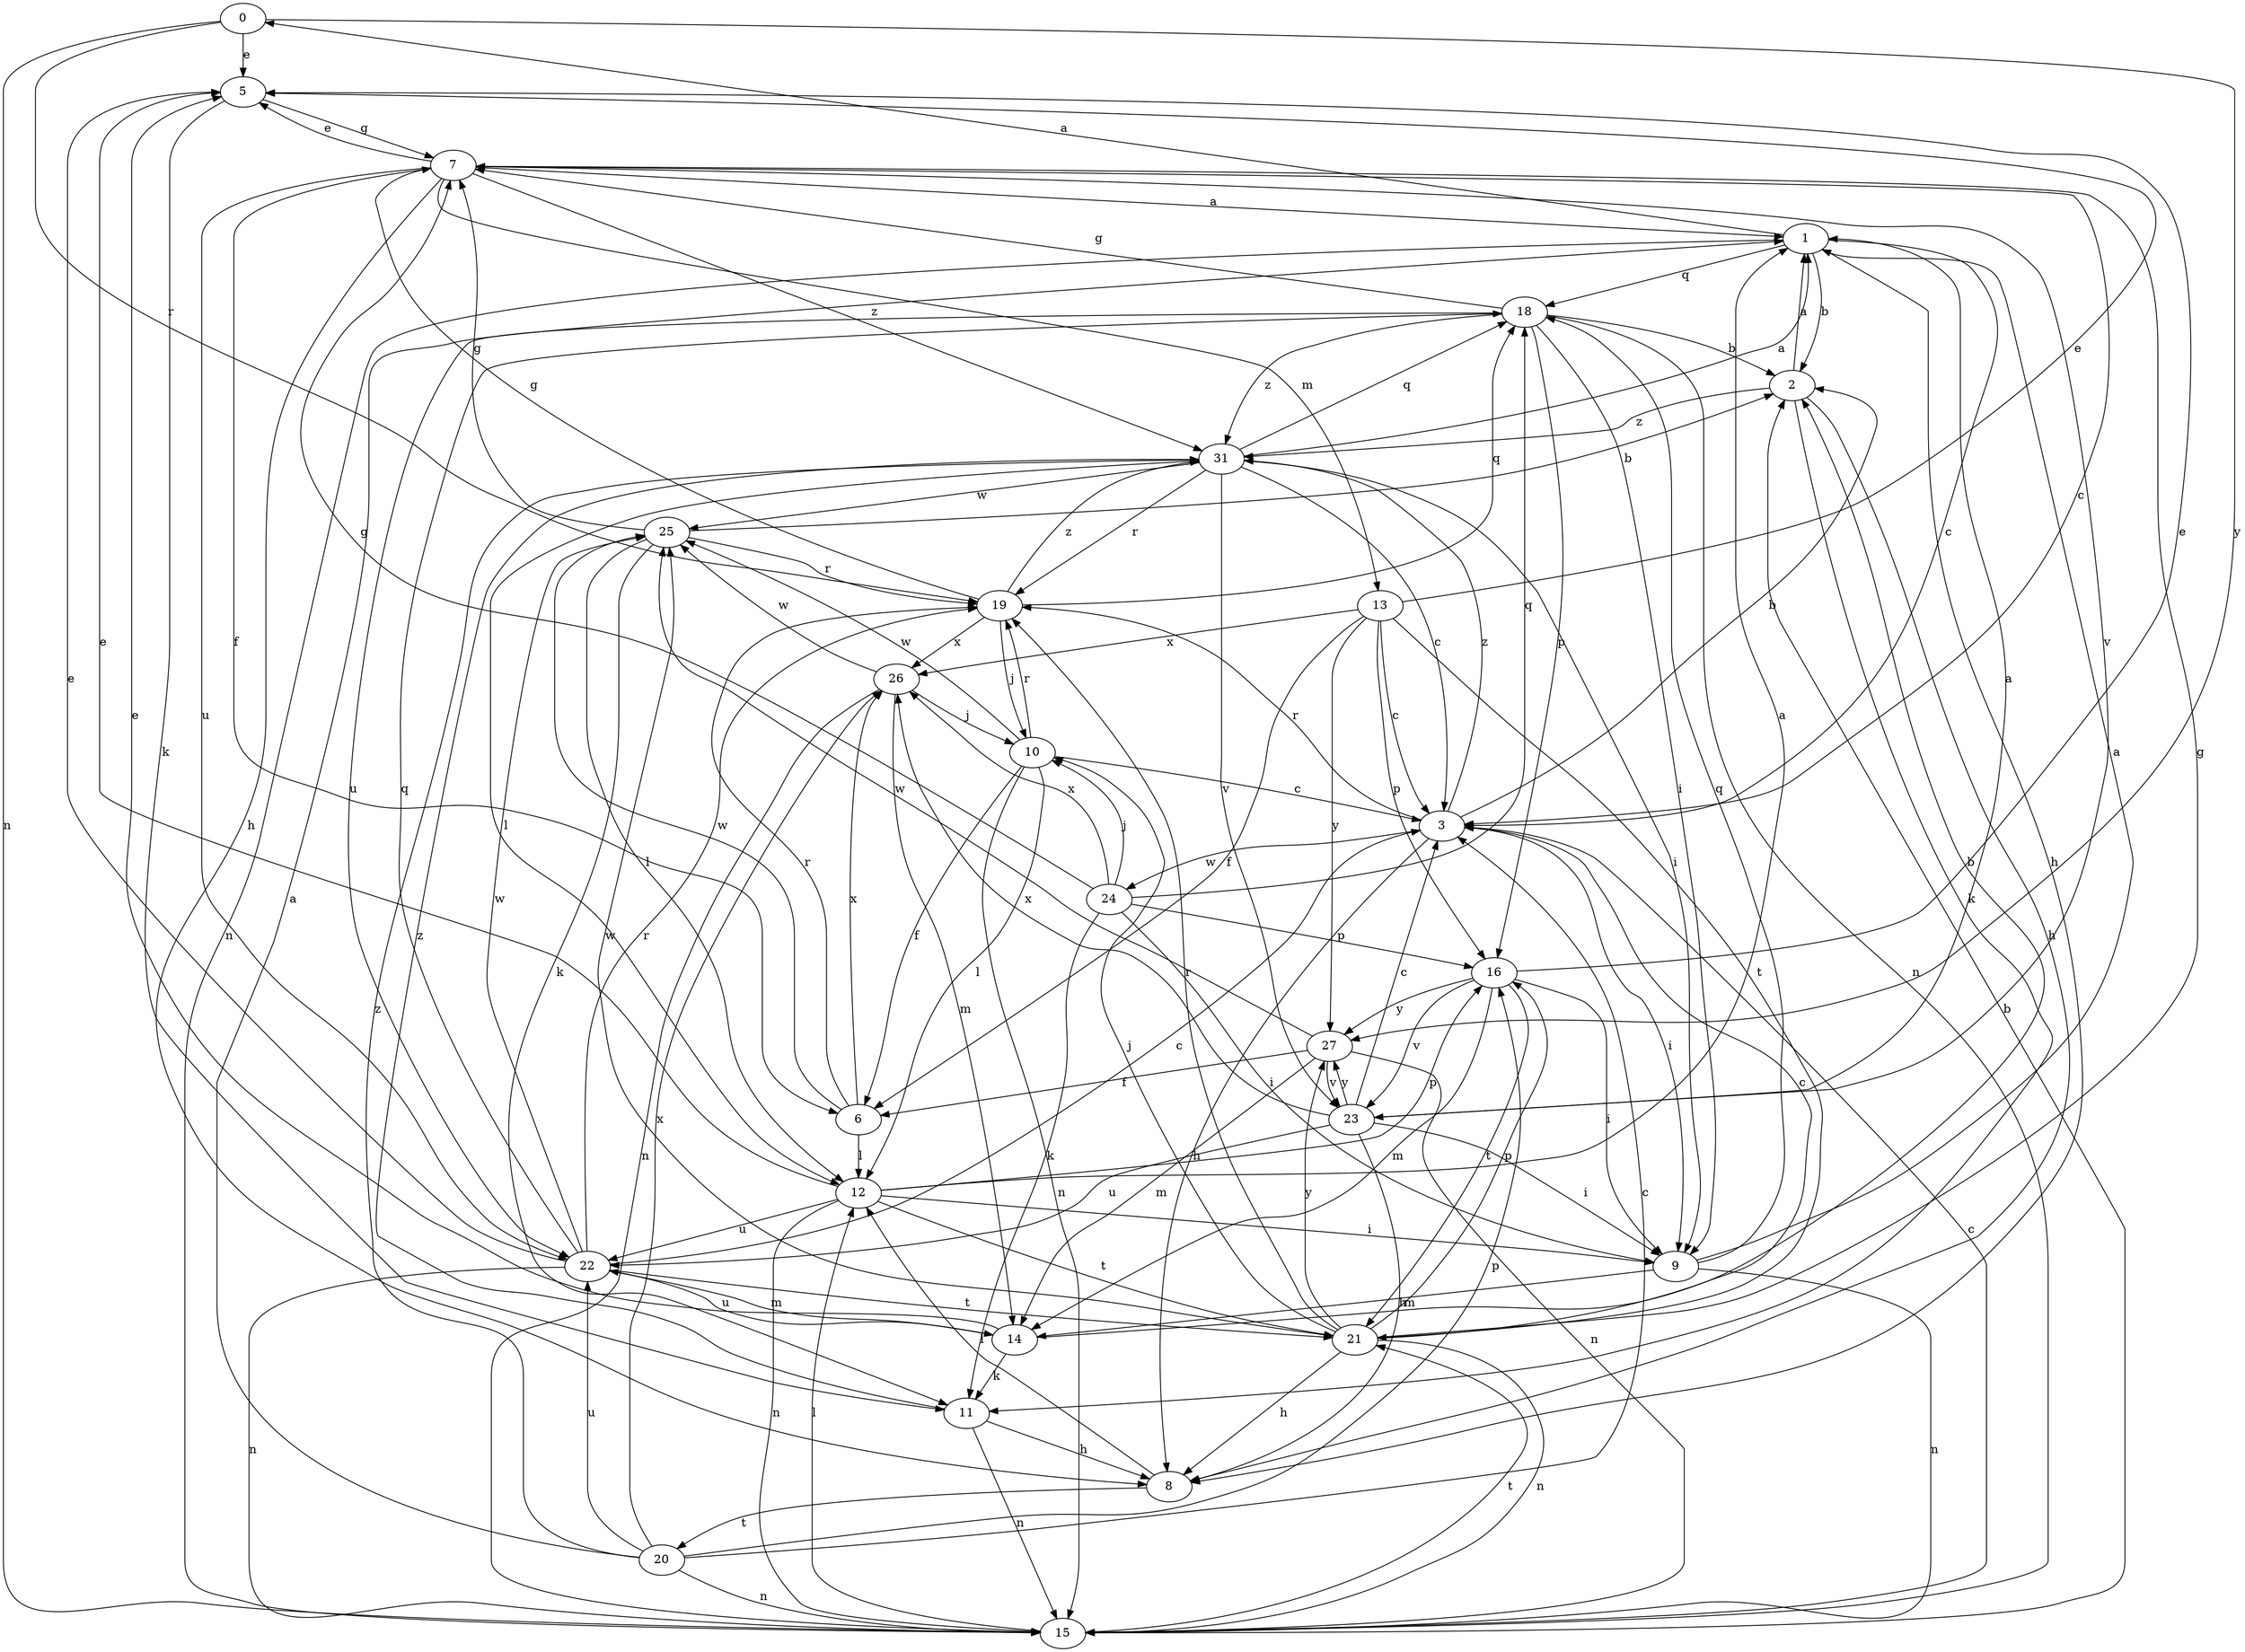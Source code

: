 strict digraph  {
0;
1;
2;
3;
5;
6;
7;
8;
9;
10;
11;
12;
13;
14;
15;
16;
18;
19;
20;
21;
22;
23;
24;
25;
26;
27;
31;
0 -> 5  [label=e];
0 -> 15  [label=n];
0 -> 19  [label=r];
0 -> 27  [label=y];
1 -> 0  [label=a];
1 -> 2  [label=b];
1 -> 3  [label=c];
1 -> 8  [label=h];
1 -> 15  [label=n];
1 -> 18  [label=q];
2 -> 1  [label=a];
2 -> 8  [label=h];
2 -> 11  [label=k];
2 -> 31  [label=z];
3 -> 2  [label=b];
3 -> 8  [label=h];
3 -> 9  [label=i];
3 -> 19  [label=r];
3 -> 24  [label=w];
3 -> 31  [label=z];
5 -> 7  [label=g];
5 -> 11  [label=k];
6 -> 12  [label=l];
6 -> 19  [label=r];
6 -> 25  [label=w];
6 -> 26  [label=x];
7 -> 1  [label=a];
7 -> 3  [label=c];
7 -> 5  [label=e];
7 -> 6  [label=f];
7 -> 8  [label=h];
7 -> 13  [label=m];
7 -> 22  [label=u];
7 -> 23  [label=v];
7 -> 31  [label=z];
8 -> 12  [label=l];
8 -> 20  [label=t];
9 -> 1  [label=a];
9 -> 14  [label=m];
9 -> 15  [label=n];
9 -> 18  [label=q];
10 -> 3  [label=c];
10 -> 6  [label=f];
10 -> 12  [label=l];
10 -> 15  [label=n];
10 -> 19  [label=r];
10 -> 25  [label=w];
11 -> 8  [label=h];
11 -> 15  [label=n];
11 -> 31  [label=z];
12 -> 1  [label=a];
12 -> 5  [label=e];
12 -> 9  [label=i];
12 -> 15  [label=n];
12 -> 16  [label=p];
12 -> 21  [label=t];
12 -> 22  [label=u];
13 -> 3  [label=c];
13 -> 5  [label=e];
13 -> 6  [label=f];
13 -> 16  [label=p];
13 -> 21  [label=t];
13 -> 26  [label=x];
13 -> 27  [label=y];
14 -> 2  [label=b];
14 -> 5  [label=e];
14 -> 11  [label=k];
14 -> 22  [label=u];
15 -> 2  [label=b];
15 -> 3  [label=c];
15 -> 12  [label=l];
15 -> 21  [label=t];
16 -> 5  [label=e];
16 -> 9  [label=i];
16 -> 14  [label=m];
16 -> 21  [label=t];
16 -> 23  [label=v];
16 -> 27  [label=y];
18 -> 2  [label=b];
18 -> 7  [label=g];
18 -> 9  [label=i];
18 -> 15  [label=n];
18 -> 16  [label=p];
18 -> 22  [label=u];
18 -> 31  [label=z];
19 -> 7  [label=g];
19 -> 10  [label=j];
19 -> 18  [label=q];
19 -> 26  [label=x];
19 -> 31  [label=z];
20 -> 1  [label=a];
20 -> 3  [label=c];
20 -> 15  [label=n];
20 -> 16  [label=p];
20 -> 22  [label=u];
20 -> 26  [label=x];
20 -> 31  [label=z];
21 -> 3  [label=c];
21 -> 7  [label=g];
21 -> 8  [label=h];
21 -> 10  [label=j];
21 -> 15  [label=n];
21 -> 16  [label=p];
21 -> 19  [label=r];
21 -> 25  [label=w];
21 -> 27  [label=y];
22 -> 3  [label=c];
22 -> 5  [label=e];
22 -> 14  [label=m];
22 -> 15  [label=n];
22 -> 18  [label=q];
22 -> 19  [label=r];
22 -> 21  [label=t];
22 -> 25  [label=w];
23 -> 1  [label=a];
23 -> 3  [label=c];
23 -> 8  [label=h];
23 -> 9  [label=i];
23 -> 22  [label=u];
23 -> 26  [label=x];
23 -> 27  [label=y];
24 -> 7  [label=g];
24 -> 9  [label=i];
24 -> 10  [label=j];
24 -> 11  [label=k];
24 -> 16  [label=p];
24 -> 18  [label=q];
24 -> 26  [label=x];
25 -> 2  [label=b];
25 -> 7  [label=g];
25 -> 11  [label=k];
25 -> 12  [label=l];
25 -> 19  [label=r];
26 -> 10  [label=j];
26 -> 14  [label=m];
26 -> 15  [label=n];
26 -> 25  [label=w];
27 -> 6  [label=f];
27 -> 14  [label=m];
27 -> 15  [label=n];
27 -> 23  [label=v];
27 -> 25  [label=w];
31 -> 1  [label=a];
31 -> 3  [label=c];
31 -> 9  [label=i];
31 -> 12  [label=l];
31 -> 18  [label=q];
31 -> 19  [label=r];
31 -> 23  [label=v];
31 -> 25  [label=w];
}
